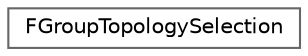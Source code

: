 digraph "Graphical Class Hierarchy"
{
 // INTERACTIVE_SVG=YES
 // LATEX_PDF_SIZE
  bgcolor="transparent";
  edge [fontname=Helvetica,fontsize=10,labelfontname=Helvetica,labelfontsize=10];
  node [fontname=Helvetica,fontsize=10,shape=box,height=0.2,width=0.4];
  rankdir="LR";
  Node0 [id="Node000000",label="FGroupTopologySelection",height=0.2,width=0.4,color="grey40", fillcolor="white", style="filled",URL="$d1/d03/structFGroupTopologySelection.html",tooltip="FGroupTopologySelection represents a set of selected elements of a FGroupTopology."];
}

